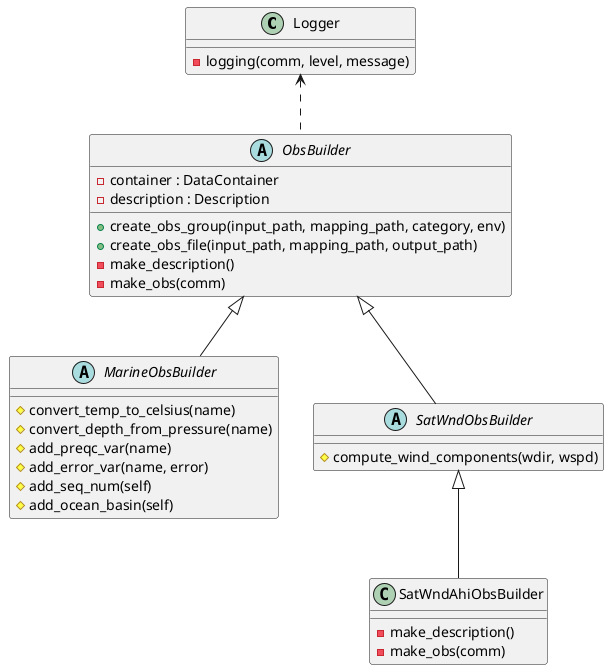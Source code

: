 @startuml
'skinparam dpi 300
'scale 1024 width

class Logger
{
  - logging(comm, level, message)
}

abstract class ObsBuilder
{
  - container : DataContainer
  - description : Description

  + create_obs_group(input_path, mapping_path, category, env)
  + create_obs_file(input_path, mapping_path, output_path)
  - make_description()
  - make_obs(comm)
}

abstract class MarineObsBuilder
{
  # convert_temp_to_celsius(name)
  # convert_depth_from_pressure(name)
  # add_preqc_var(name)
  # add_error_var(name, error)
  # add_seq_num(self)
  # add_ocean_basin(self)
}

abstract class SatWndObsBuilder
{
  # compute_wind_components(wdir, wspd)
}

class SatWndAhiObsBuilder
{
  - make_description()
  - make_obs(comm)
}

Logger <.. ObsBuilder
ObsBuilder <|-- MarineObsBuilder
ObsBuilder <|-- SatWndObsBuilder
SatWndObsBuilder <|-- SatWndAhiObsBuilder


@enduml
